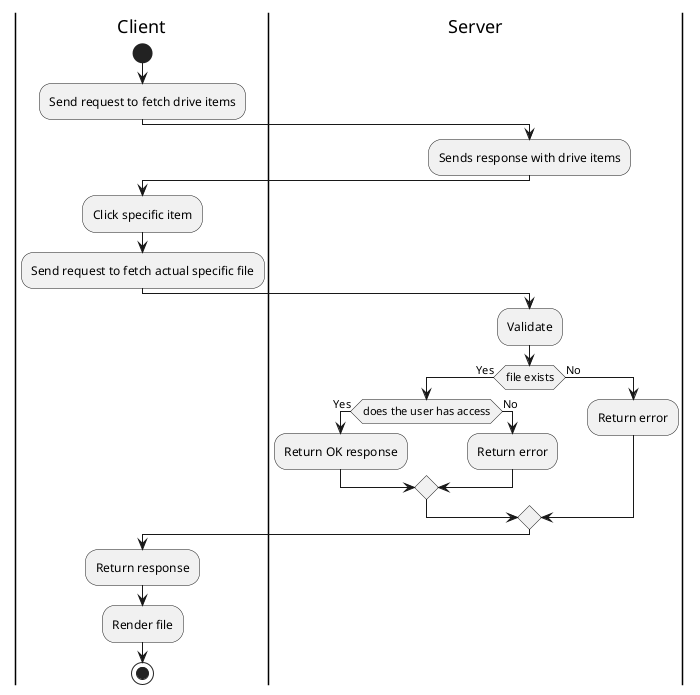 @startuml
|Client|
start
|Client|
:Send request to fetch drive items;
|Server|
:Sends response with drive items;
|Client|
:Click specific item;
:Send request to fetch actual specific file;
|Server|
:Validate;
if (file exists) then
 ->Yes;
 if (does the user has access) then
  ->Yes;
  :Return OK response;
 else
  ->No;
  :Return error;
 endif
else
 -> No;
 :Return error;
endif
|Client|
:Return response;
:Render file;
stop
@enduml
